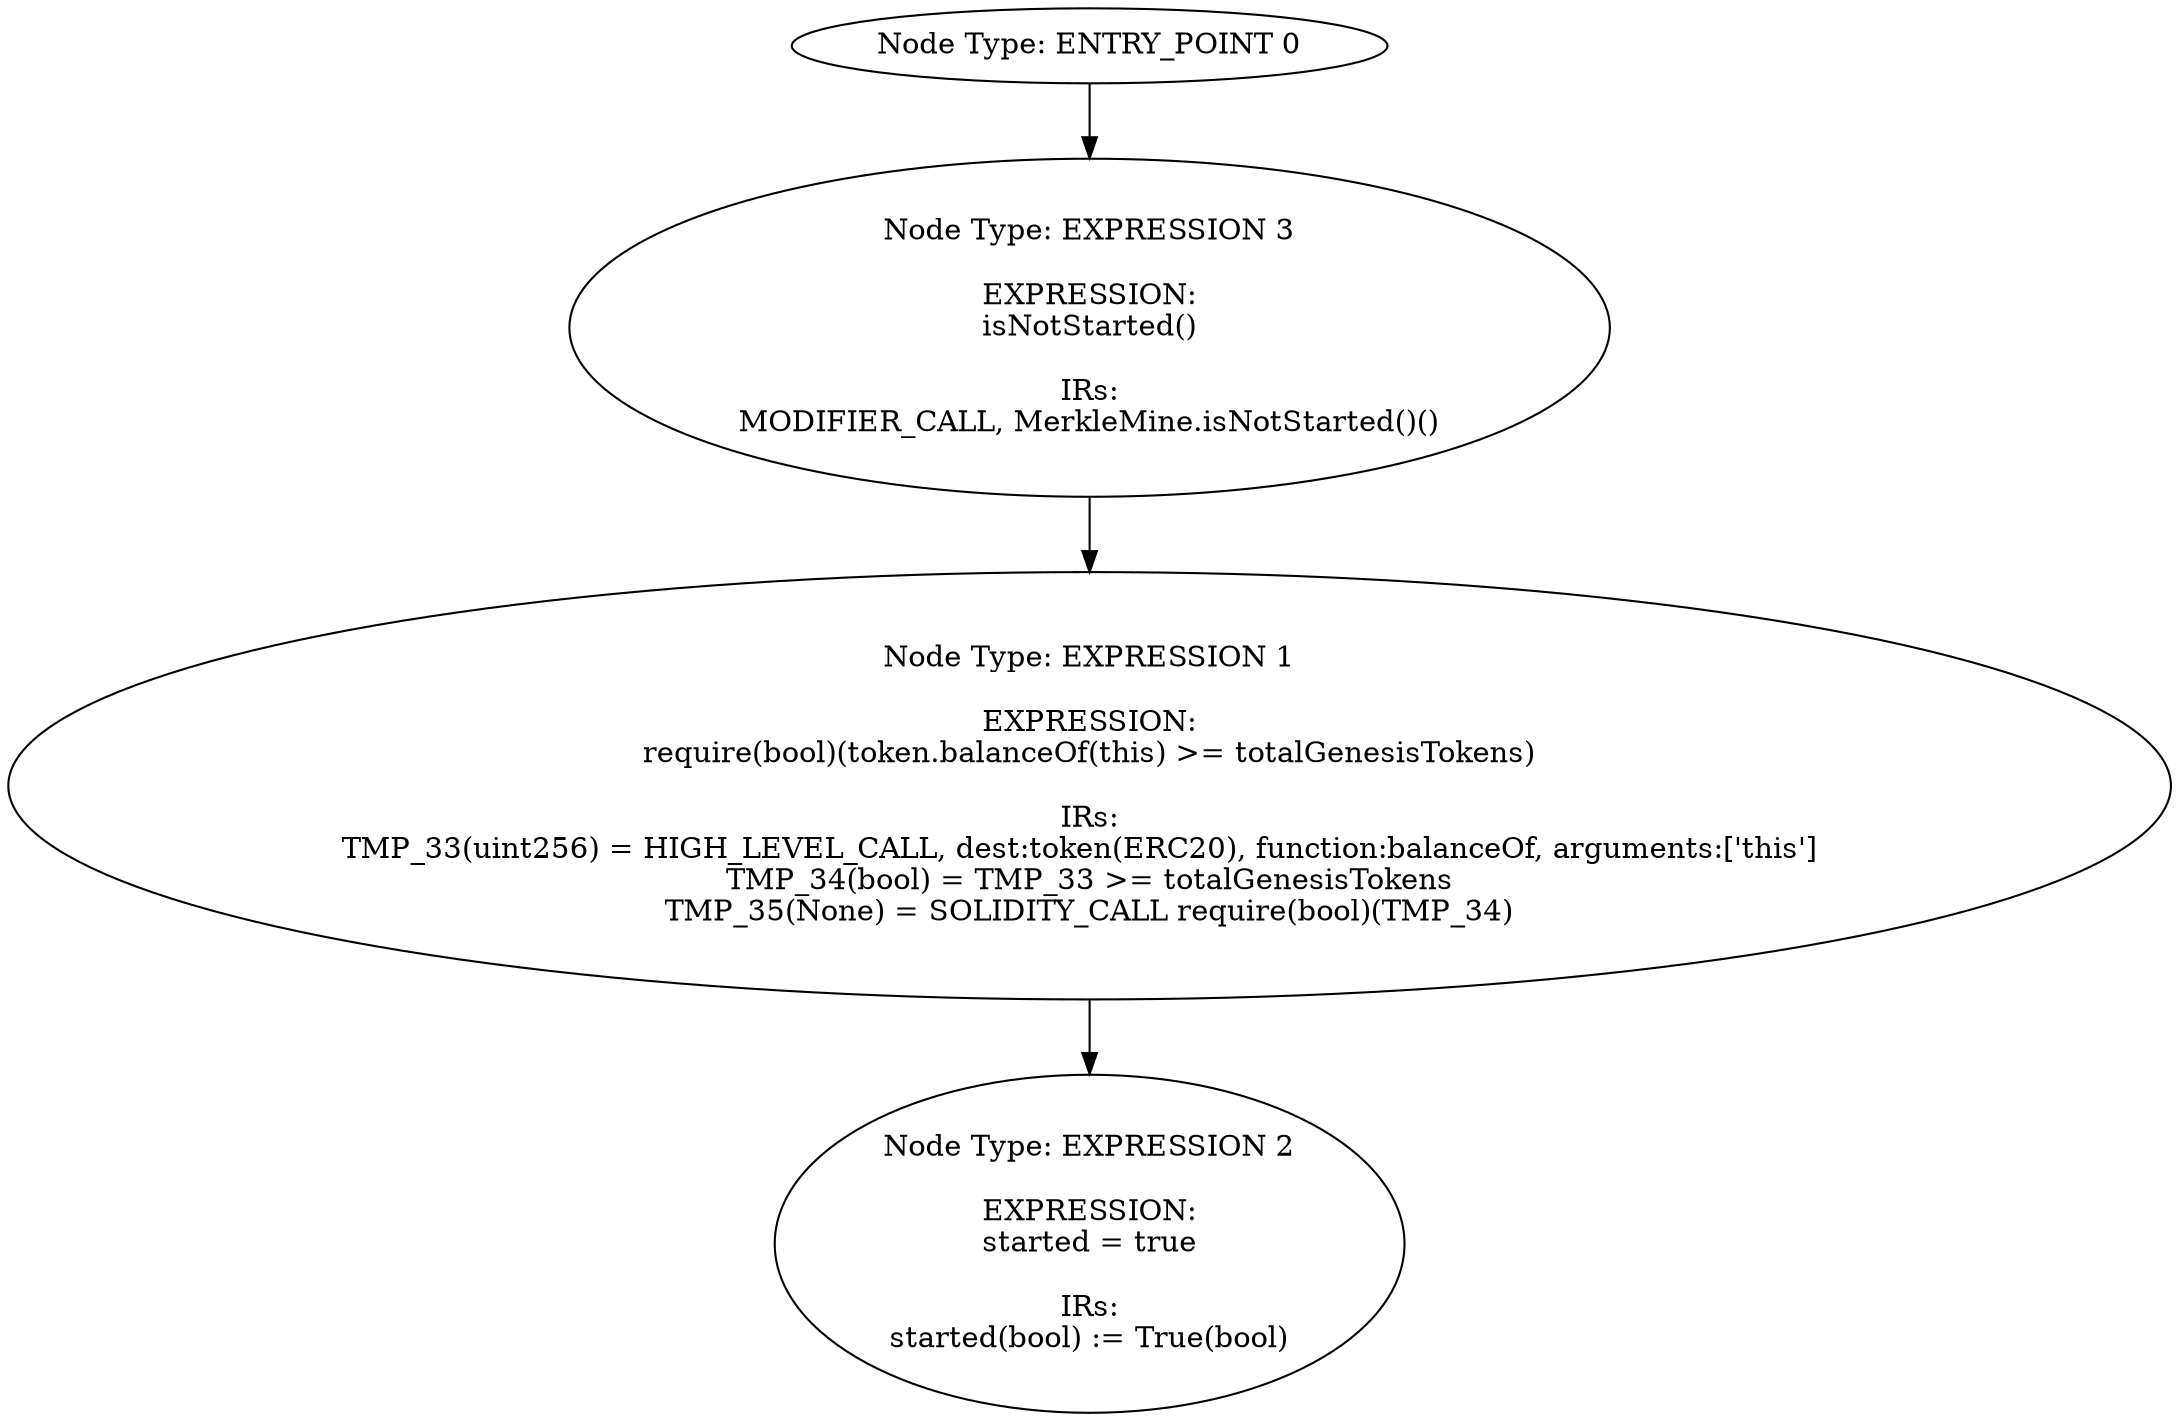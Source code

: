 digraph{
0[label="Node Type: ENTRY_POINT 0
"];
0->3;
1[label="Node Type: EXPRESSION 1

EXPRESSION:
require(bool)(token.balanceOf(this) >= totalGenesisTokens)

IRs:
TMP_33(uint256) = HIGH_LEVEL_CALL, dest:token(ERC20), function:balanceOf, arguments:['this']  
TMP_34(bool) = TMP_33 >= totalGenesisTokens
TMP_35(None) = SOLIDITY_CALL require(bool)(TMP_34)"];
1->2;
2[label="Node Type: EXPRESSION 2

EXPRESSION:
started = true

IRs:
started(bool) := True(bool)"];
3[label="Node Type: EXPRESSION 3

EXPRESSION:
isNotStarted()

IRs:
MODIFIER_CALL, MerkleMine.isNotStarted()()"];
3->1;
}
